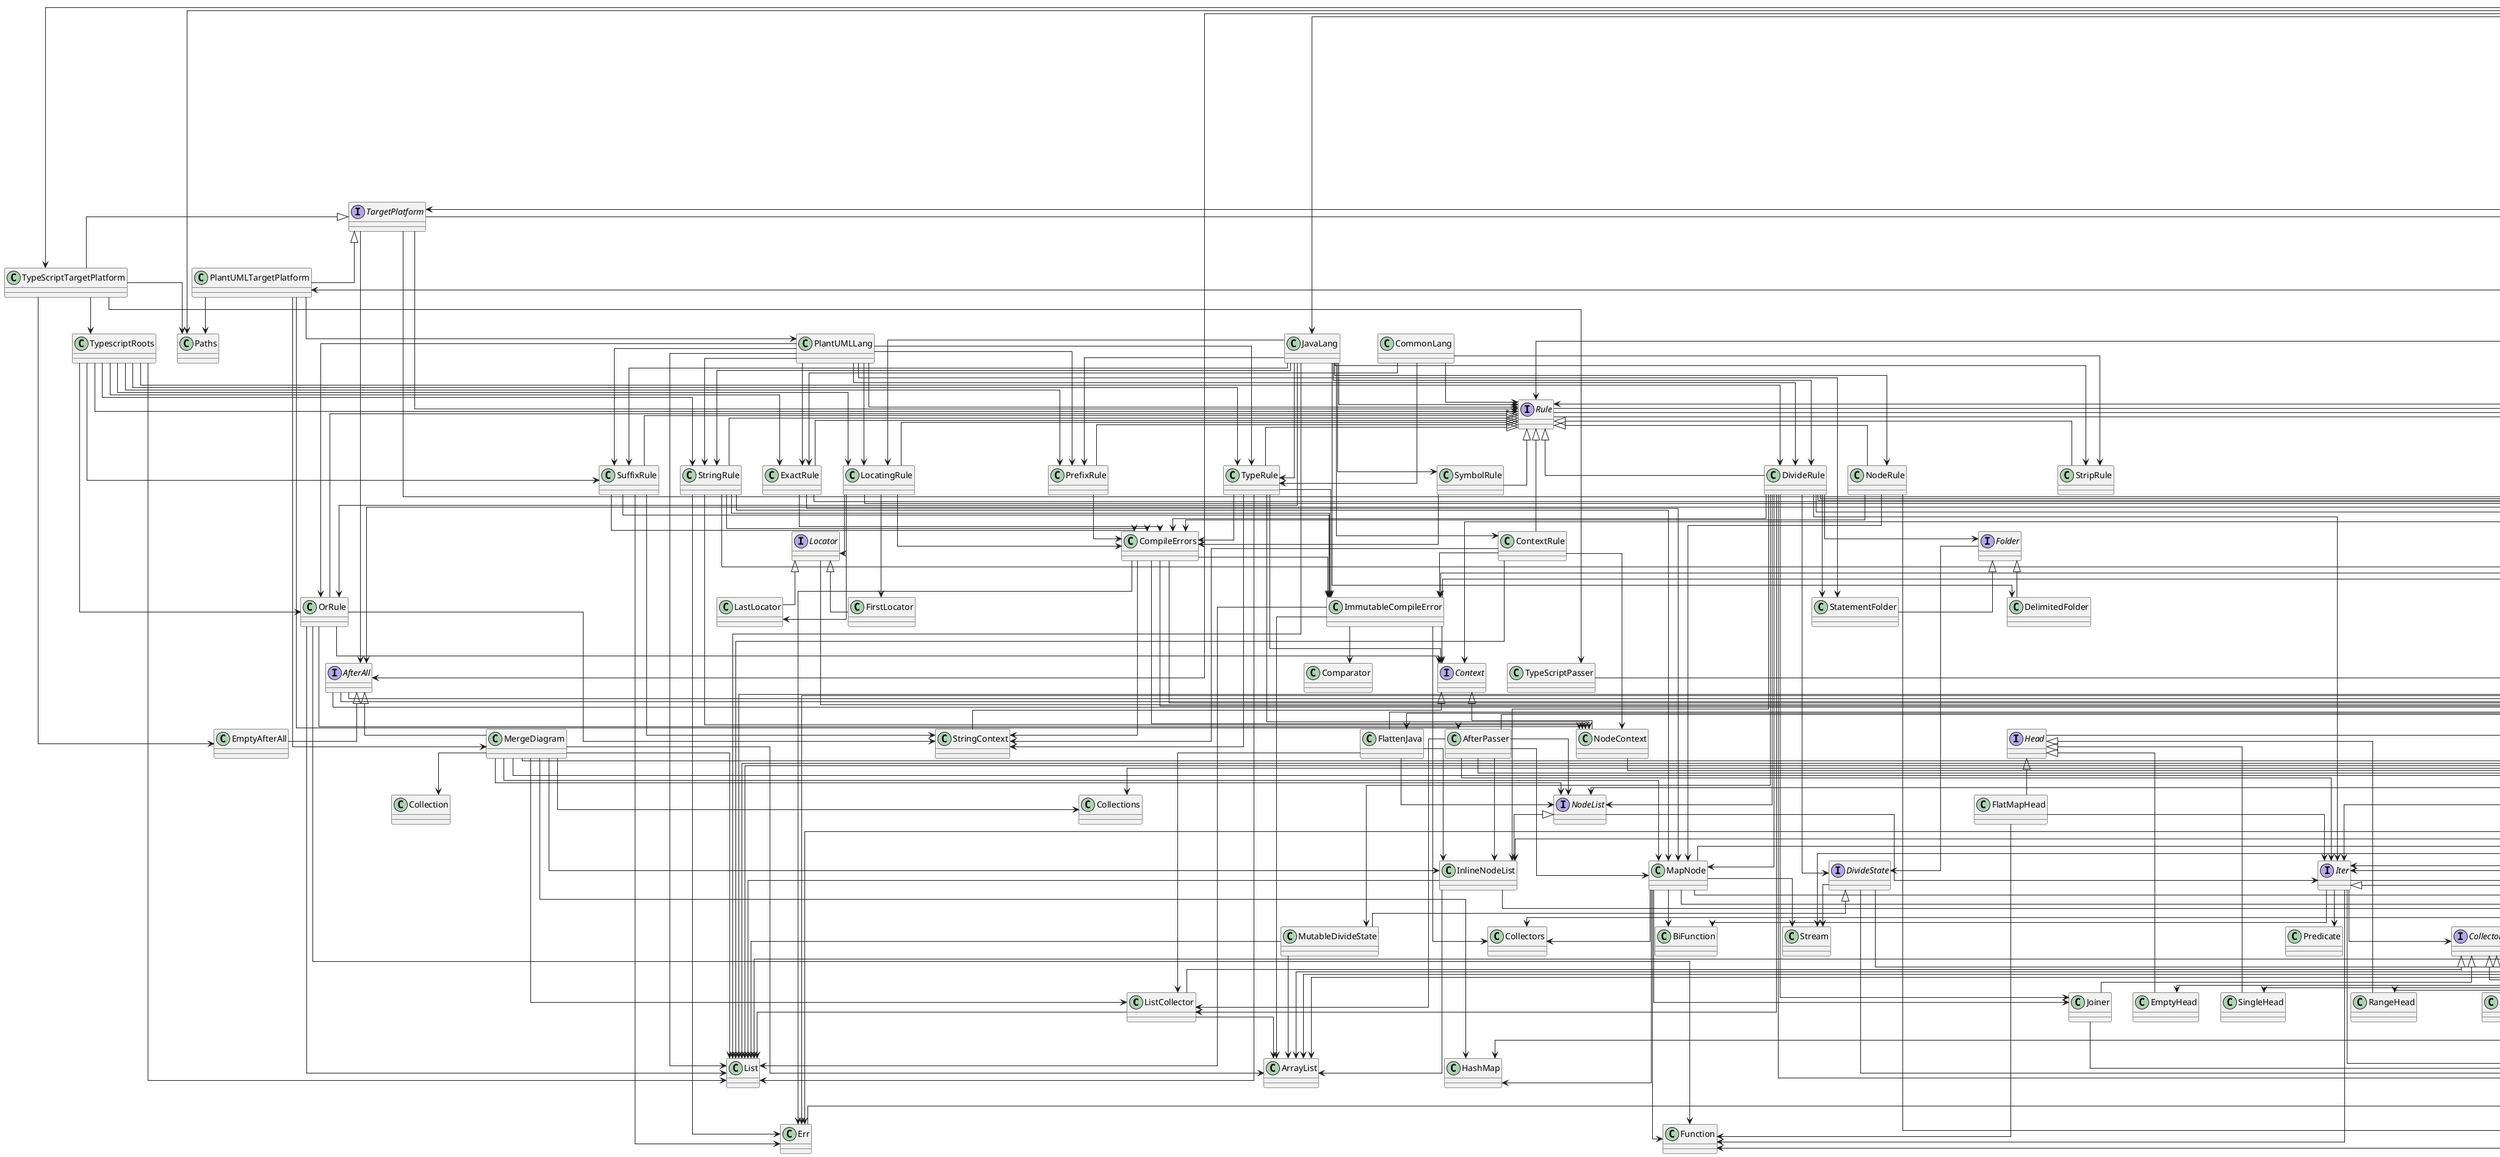 @startuml
skinparam linetype ortho
class ListCollector
Collector <|-- ListCollector

class RangeHead
Head <|-- RangeHead

interface Source

class TypeScriptTargetPlatform
TargetPlatform <|-- TypeScriptTargetPlatform

interface Roots

interface Targets

class FlatMapHead
Head <|-- FlatMapHead

class SymbolRule
Rule <|-- SymbolRule

interface TargetPlatform

class CommonLang

class Joiner
Collector <|-- Joiner

class FlattenJava
Passer <|-- FlattenJava

class JavaLang

class StringRule
Rule <|-- StringRule

class ThrowableError
Error <|-- ThrowableError

class Tuple2

class ApplicationError
Error <|-- ApplicationError

class StagedCompiler
Compiler <|-- StagedCompiler

interface Head

class StatementFolder
Folder <|-- StatementFolder

class CompileErrors

interface Generator
Stage <|-- Generator

interface Compiler

class NodeContext
Context <|-- NodeContext

class TypescriptRoots

class ImmutableCompileError
CompileError <|-- ImmutableCompileError

class EmptyHead
Head <|-- EmptyHead

interface NodeList

interface Stage

class MapCollector
Collector <|-- MapCollector

interface Folder

class PathSources
Sources <|-- PathSources

class ResultCollector
Collector <|-- ResultCollector

interface DivideState

class PlantUMLTargetPlatform
TargetPlatform <|-- PlantUMLTargetPlatform

class MapRoots
Roots <|-- MapRoots

interface CompileError
Error <|-- CompileError

class RuleGenerator
Generator <|-- RuleGenerator

interface Passer

class PrefixRule
Rule <|-- PrefixRule

class RuleLexer
Lexer <|-- RuleLexer

class EmptyAfterAll
AfterAll <|-- EmptyAfterAll

class CompileApplication
Application <|-- CompileApplication

class ExactRule
Rule <|-- ExactRule

class PathSource
Source <|-- PathSource

interface Collector

class StringContext
Context <|-- StringContext

class TypeRule
Rule <|-- TypeRule

class InlineNodeList
NodeList <|-- InlineNodeList

class FirstLocator
Locator <|-- FirstLocator

class OrState

interface Node

class OrRule
Rule <|-- OrRule

interface ParseState

interface Iter

class NodeRule
Rule <|-- NodeRule

class Iters

interface Rule

class DelimitedFolder
Folder <|-- DelimitedFolder

class PathTargets
Targets <|-- PathTargets

class Location

class SingleHead
Head <|-- SingleHead

interface Context

class StripRule
Rule <|-- StripRule

class MergeDiagram
AfterAll <|-- MergeDiagram

interface Error

class Ok
Result <|-- Ok

interface Sources

interface Parser
Stage <|-- Parser

interface Application

class ImmutableParseState
ParseState <|-- ImmutableParseState

interface Lexer
Stage <|-- Lexer

class DivideRule
Rule <|-- DivideRule

class TreeParser
Parser <|-- TreeParser

class Err
Result <|-- Err

class LocatingRule
Rule <|-- LocatingRule

class SuffixRule
Rule <|-- SuffixRule

class AfterPasser
Passer <|-- AfterPasser

class TypeScriptPasser
Passer <|-- TypeScriptPasser

interface Result

interface AfterAll

class PlantUMLLang

class Main

class SafeFiles

class LastLocator
Locator <|-- LastLocator

class HeadedIter
Iter <|-- HeadedIter

class MutableDivideState
DivideState <|-- MutableDivideState

interface Locator

class MapNode
Node <|-- MapNode

class ContextRule
Rule <|-- ContextRule

Iters --> Tuple2
Iters --> EmptyHead
Iters --> HeadedIter
Iters --> RangeHead
Iters --> SingleHead
Iters --> ArrayList
Iters --> List
Iters --> Map
Iters --> Optional
MergeDiagram --> Tuple2
MergeDiagram --> ListCollector
MergeDiagram --> Iters
MergeDiagram --> InlineNodeList
MergeDiagram --> MapNode
MergeDiagram --> NodeList
MergeDiagram --> ArrayList
MergeDiagram --> Collection
MergeDiagram --> Collections
MergeDiagram --> HashMap
MergeDiagram --> List
Roots --> Tuple2
Roots --> Iter
Roots --> Node
Roots --> Location
Node --> Tuple2
Node --> Iter
Node --> Optional
ParseState --> Location
FlatMapHead --> Iter
FlatMapHead --> Function
Passer --> Tuple2
Passer --> Node
Passer --> ParseState
Passer --> Optional
Result --> Tuple2
Result --> Function
Result --> Supplier
OrState --> Err
OrState --> Ok
OrState --> Result
OrState --> CompileError
OrState --> Context
OrState --> ImmutableCompileError
OrState --> ArrayList
OrState --> List
OrState --> Optional
DivideRule --> Tuple2
DivideRule --> Joiner
DivideRule --> ListCollector
DivideRule --> ResultCollector
DivideRule --> Iter
DivideRule --> Iters
DivideRule --> CompileErrors
DivideRule --> InlineNodeList
DivideRule --> MapNode
DivideRule --> NodeList
DivideRule --> DivideState
DivideRule --> MutableDivideState
DivideRule --> Folder
DivideRule --> StatementFolder
DivideRule --> Optional
Locator --> Optional
ListCollector --> ArrayList
ListCollector --> List
Stage --> Result
Stage --> CompileError
Iter --> Collector
Iter --> Result
Iter --> Optional
Iter --> BiFunction
Iter --> Function
Iter --> Predicate
ResultCollector --> Ok
ResultCollector --> Result
AfterPasser --> ListCollector
AfterPasser --> Iter
AfterPasser --> Iters
AfterPasser --> InlineNodeList
AfterPasser --> MapNode
AfterPasser --> NodeList
PrefixRule --> CompileErrors
Compiler --> Result
Compiler --> CompileError
Compiler --> Location
Compiler --> Map
Head --> Optional
OrRule --> Context
OrRule --> NodeContext
OrRule --> StringContext
OrRule --> List
OrRule --> Function
NodeContext --> Node
NodeList --> Iter
PathSource --> SafeFiles
PathSource --> Path
PathSource --> ArrayList
PathSource --> Collections
PathSource --> List
CompileErrors --> Err
CompileErrors --> Result
CompileErrors --> NodeContext
CompileErrors --> StringContext
CompileErrors --> Node
CompileErrors --> ImmutableCompileError
DivideState --> Tuple2
DivideState --> Optional
DivideState --> Stream
PathTargets --> Iters
PathTargets --> SafeFiles
PathTargets --> Files
PathTargets --> Path
Sources --> Result
Sources --> Location
Sources --> IOException
Sources --> Map
Parser --> Roots
HeadedIter --> Ok
Lexer --> Location
Lexer --> Roots
Lexer --> Map
TreeParser --> Tuple2
TreeParser --> MapCollector
TreeParser --> Ok
TreeParser --> Result
TreeParser --> CompileError
TreeParser --> InlineNodeList
TreeParser --> Node
TreeParser --> NodeList
TreeParser --> Location
TreeParser --> AfterAll
TreeParser --> MapRoots
TreeParser --> Passer
TreeParser --> Map
MapRoots --> Iters
MapRoots --> Map
InlineNodeList --> Iters
InlineNodeList --> ArrayList
InlineNodeList --> List
TypescriptRoots --> DivideRule
TypescriptRoots --> ExactRule
TypescriptRoots --> LocatingRule
TypescriptRoots --> OrRule
TypescriptRoots --> PrefixRule
TypescriptRoots --> Rule
TypescriptRoots --> StringRule
TypescriptRoots --> SuffixRule
TypescriptRoots --> TypeRule
TypescriptRoots --> List
Rule --> Result
Rule --> CompileError
Rule --> Node
RuleGenerator --> Tuple2
RuleGenerator --> MapCollector
RuleGenerator --> ResultCollector
RuleGenerator --> Result
RuleGenerator --> CompileError
RuleGenerator --> Rule
Application --> Optional
Generator --> Location
Generator --> Roots
Generator --> Map
StringRule --> Err
StringRule --> Ok
StringRule --> CompileErrors
StringRule --> NodeContext
StringRule --> MapNode
StringRule --> ImmutableCompileError
MapNode --> Joiner
MapNode --> Iters
MapNode --> HashMap
MapNode --> Map
MapNode --> BiFunction
MapNode --> Function
MapNode --> Collectors
MapNode --> Stream
Folder --> DivideState
Source --> Result
Source --> Location
Source --> IOException
PathSources --> Tuple2
PathSources --> MapCollector
PathSources --> ResultCollector
PathSources --> SafeFiles
PathSources --> Files
PathSources --> Path
ThrowableError --> PrintWriter
ThrowableError --> StringWriter
ExactRule --> Ok
ExactRule --> CompileErrors
ExactRule --> MapNode
TargetPlatform --> Rule
TargetPlatform --> AfterAll
TargetPlatform --> Passer
TargetPlatform --> Path
AfterAll --> Node
AfterAll --> Location
AfterAll --> Map
MapCollector --> Tuple2
MapCollector --> HashMap
MapCollector --> Map
TypeScriptTargetPlatform --> TypeScriptPasser
TypeScriptTargetPlatform --> TypescriptRoots
TypeScriptTargetPlatform --> EmptyAfterAll
TypeScriptTargetPlatform --> Paths
Joiner --> Optional
ImmutableCompileError --> Context
ImmutableCompileError --> ArrayList
ImmutableCompileError --> Comparator
ImmutableCompileError --> List
ImmutableCompileError --> Collectors
SafeFiles --> Iter
SafeFiles --> Iters
SafeFiles --> Err
SafeFiles --> Ok
SafeFiles --> Result
SafeFiles --> IOException
SafeFiles --> Files
SafeFiles --> Path
SafeFiles --> Optional
SafeFiles --> Collectors
SafeFiles --> Stream
Targets --> Location
Targets --> IOException
Targets --> Map
Targets --> Optional
StagedCompiler --> Generator
StagedCompiler --> Lexer
StagedCompiler --> Parser
MutableDivideState --> ArrayList
MutableDivideState --> List
CompileApplication --> Compiler
CompileApplication --> ApplicationError
CompileApplication --> ThrowableError
CompileApplication --> Location
CompileApplication --> Sources
CompileApplication --> Targets
CompileApplication --> Map
ContextRule --> NodeContext
ContextRule --> StringContext
ContextRule --> ImmutableCompileError
ContextRule --> List
PlantUMLTargetPlatform --> AfterPasser
PlantUMLTargetPlatform --> MergeDiagram
PlantUMLTargetPlatform --> PlantUMLLang
PlantUMLTargetPlatform --> Paths
CommonLang --> ExactRule
CommonLang --> Rule
CommonLang --> StripRule
CommonLang --> TypeRule
LocatingRule --> CompileErrors
LocatingRule --> FirstLocator
LocatingRule --> LastLocator
LocatingRule --> Locator
LocatingRule --> Optional
NodeRule --> Ok
NodeRule --> CompileErrors
NodeRule --> MapNode
SuffixRule --> Err
SuffixRule --> CompileErrors
SuffixRule --> StringContext
SuffixRule --> ImmutableCompileError
SymbolRule --> CompileErrors
JavaLang --> ContextRule
JavaLang --> DivideRule
JavaLang --> LocatingRule
JavaLang --> NodeRule
JavaLang --> OrRule
JavaLang --> PrefixRule
JavaLang --> Rule
JavaLang --> StringRule
JavaLang --> StripRule
JavaLang --> SuffixRule
JavaLang --> SymbolRule
JavaLang --> TypeRule
JavaLang --> DelimitedFolder
JavaLang --> List
PlantUMLLang --> DivideRule
PlantUMLLang --> ExactRule
PlantUMLLang --> LocatingRule
PlantUMLLang --> OrRule
PlantUMLLang --> PrefixRule
PlantUMLLang --> Rule
PlantUMLLang --> StringRule
PlantUMLLang --> SuffixRule
PlantUMLLang --> TypeRule
PlantUMLLang --> StatementFolder
PlantUMLLang --> List
Main --> Iters
Main --> CompileApplication
Main --> Error
Main --> Compiler
Main --> StagedCompiler
Main --> PlantUMLTargetPlatform
Main --> TypeScriptTargetPlatform
Main --> TargetPlatform
Main --> PathSources
Main --> Sources
Main --> PathTargets
Main --> Targets
Main --> FlattenJava
Main --> JavaLang
Main --> AfterAll
Main --> Passer
Main --> Generator
Main --> RuleGenerator
Main --> Lexer
Main --> RuleLexer
Main --> Parser
Main --> TreeParser
Main --> Path
Main --> Paths
Main --> Optional
FlattenJava --> ListCollector
FlattenJava --> InlineNodeList
FlattenJava --> NodeList
RuleLexer --> Tuple2
RuleLexer --> Iters
RuleLexer --> MapCollector
RuleLexer --> ResultCollector
RuleLexer --> Result
RuleLexer --> CompileError
RuleLexer --> Node
RuleLexer --> Rule
RuleLexer --> MapRoots
TypeRule --> CompileErrors
TypeRule --> Context
TypeRule --> NodeContext
TypeRule --> StringContext
TypeRule --> ImmutableCompileError
TypeRule --> List
Location --> List
@enduml
